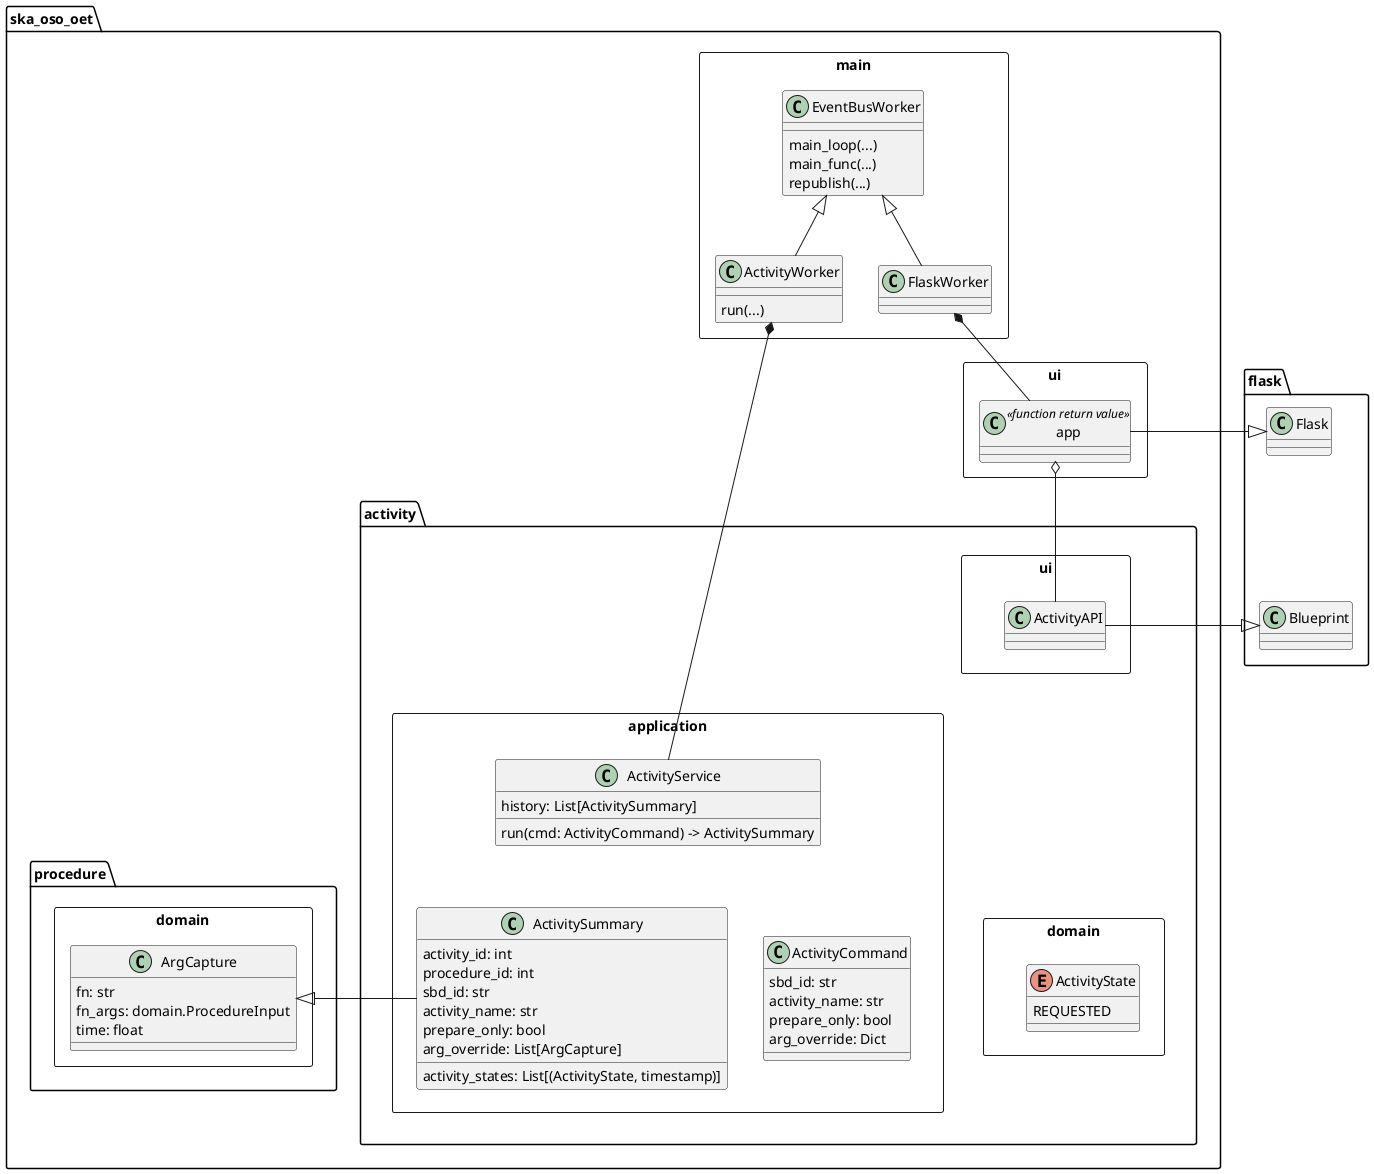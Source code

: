 @startuml
'https://plantuml.com/class-diagram

package ska_oso_oet {

    package main <<Rectangle>> {

        class ActivityWorker {
            run(...)
        }

        class FlaskWorker

        class EventBusWorker {
            main_loop(...)
            main_func(...)
            republish(...)
        }

        ActivityWorker -up-|> EventBusWorker
        FlaskWorker -up-|> EventBusWorker
    }

    package ui <<Rectangle>> {

        class app <<function return value>> {
        }
    }

    package activity {

        package ui as activity_ui <<Rectangle>> {
            class ActivityAPI
        }
        app o-- ActivityAPI


        package application <<Rectangle>> {

            class ActivityCommand {
                sbd_id: str
                activity_name: str
                prepare_only: bool
                arg_override: Dict
            }

            class ActivityService {
                history: List[ActivitySummary]
                run(cmd: ActivityCommand) -> ActivitySummary
            }

            class ActivitySummary {
                activity_id: int
                procedure_id: int
                sbd_id: str
                activity_name: str
                prepare_only: bool
                arg_override: List[ArgCapture]
                activity_states: List[(ActivityState, timestamp)]
            }

        }

        package domain as activity_domain <<Rectangle>> {
            enum ActivityState {
                REQUESTED
            }
        }

        FlaskWorker *-- app
        ActivityWorker *-- ActivityService
    }

    package procedure {

        package domain as procedure_domain <<Rectangle>> {
            class ArgCapture {
                fn: str
                fn_args: domain.ProcedureInput
                time: float
            }
        }
        ActivitySummary -left-|> ArgCapture

    }
}

package flask {
    class Flask
    class Blueprint

    Flask -down[hidden]- Blueprint
}

app -|> Flask
ActivityAPI -|> Blueprint

activity_ui -down[hidden]- application
application -down[hidden]- activity_domain

'main -down[hidden]--> application
'restserver -left[hidden]--> application
'restserver -right[hidden]--> flask
'FlaskWorker -down[hidden]--> restserver
ActivitySummary -right[hidden]- ActivityCommand
ActivityService -down[hidden]- ActivitySummary

@enduml
